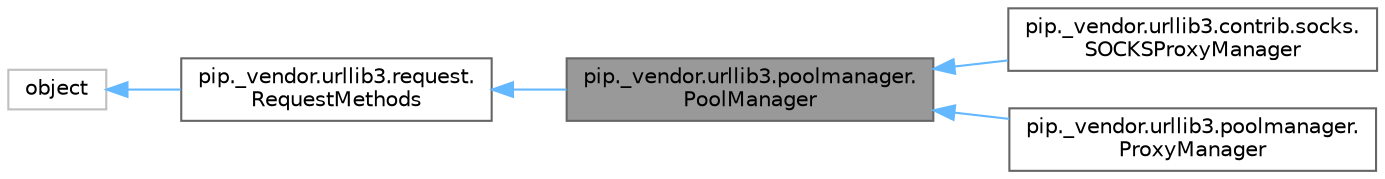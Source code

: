 digraph "pip._vendor.urllib3.poolmanager.PoolManager"
{
 // LATEX_PDF_SIZE
  bgcolor="transparent";
  edge [fontname=Helvetica,fontsize=10,labelfontname=Helvetica,labelfontsize=10];
  node [fontname=Helvetica,fontsize=10,shape=box,height=0.2,width=0.4];
  rankdir="LR";
  Node1 [id="Node000001",label="pip._vendor.urllib3.poolmanager.\lPoolManager",height=0.2,width=0.4,color="gray40", fillcolor="grey60", style="filled", fontcolor="black",tooltip=" "];
  Node2 -> Node1 [id="edge1_Node000001_Node000002",dir="back",color="steelblue1",style="solid",tooltip=" "];
  Node2 [id="Node000002",label="pip._vendor.urllib3.request.\lRequestMethods",height=0.2,width=0.4,color="gray40", fillcolor="white", style="filled",URL="$dd/d14/classpip_1_1__vendor_1_1urllib3_1_1request_1_1RequestMethods.html",tooltip=" "];
  Node3 -> Node2 [id="edge2_Node000002_Node000003",dir="back",color="steelblue1",style="solid",tooltip=" "];
  Node3 [id="Node000003",label="object",height=0.2,width=0.4,color="grey75", fillcolor="white", style="filled",tooltip=" "];
  Node1 -> Node4 [id="edge3_Node000001_Node000004",dir="back",color="steelblue1",style="solid",tooltip=" "];
  Node4 [id="Node000004",label="pip._vendor.urllib3.contrib.socks.\lSOCKSProxyManager",height=0.2,width=0.4,color="gray40", fillcolor="white", style="filled",URL="$d1/de7/classpip_1_1__vendor_1_1urllib3_1_1contrib_1_1socks_1_1SOCKSProxyManager.html",tooltip=" "];
  Node1 -> Node5 [id="edge4_Node000001_Node000005",dir="back",color="steelblue1",style="solid",tooltip=" "];
  Node5 [id="Node000005",label="pip._vendor.urllib3.poolmanager.\lProxyManager",height=0.2,width=0.4,color="gray40", fillcolor="white", style="filled",URL="$d7/d8c/classpip_1_1__vendor_1_1urllib3_1_1poolmanager_1_1ProxyManager.html",tooltip=" "];
}
